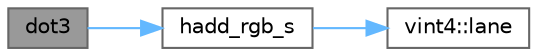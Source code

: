 digraph "dot3"
{
 // LATEX_PDF_SIZE
  bgcolor="transparent";
  edge [fontname=Helvetica,fontsize=10,labelfontname=Helvetica,labelfontsize=10];
  node [fontname=Helvetica,fontsize=10,shape=box,height=0.2,width=0.4];
  rankdir="LR";
  Node1 [id="Node000001",label="dot3",height=0.2,width=0.4,color="gray40", fillcolor="grey60", style="filled", fontcolor="black",tooltip="Return the dot product for the bottom 3 lanes, returning vector."];
  Node1 -> Node2 [id="edge3_Node000001_Node000002",color="steelblue1",style="solid",tooltip=" "];
  Node2 [id="Node000002",label="hadd_rgb_s",height=0.2,width=0.4,color="grey40", fillcolor="white", style="filled",URL="$astcenc__vecmathlib__common__4_8h.html#a48e833d0cfdf950b6bc3431fce00507e",tooltip="Return the horizontal sum of RGB vector lanes as a scalar."];
  Node2 -> Node3 [id="edge4_Node000002_Node000003",color="steelblue1",style="solid",tooltip=" "];
  Node3 [id="Node000003",label="vint4::lane",height=0.2,width=0.4,color="grey40", fillcolor="white", style="filled",URL="$structvint4.html#a01e3f7debf73dc6c757fa36d585c9d17",tooltip="Get the scalar from a single lane."];
}
